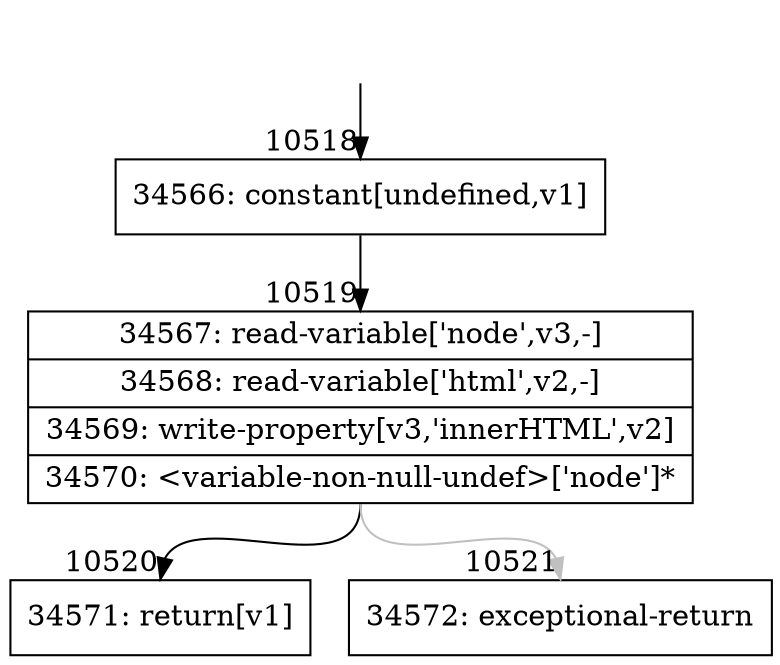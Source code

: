 digraph {
rankdir="TD"
BB_entry797[shape=none,label=""];
BB_entry797 -> BB10518 [tailport=s, headport=n, headlabel="    10518"]
BB10518 [shape=record label="{34566: constant[undefined,v1]}" ] 
BB10518 -> BB10519 [tailport=s, headport=n, headlabel="      10519"]
BB10519 [shape=record label="{34567: read-variable['node',v3,-]|34568: read-variable['html',v2,-]|34569: write-property[v3,'innerHTML',v2]|34570: \<variable-non-null-undef\>['node']*}" ] 
BB10519 -> BB10520 [tailport=s, headport=n, headlabel="      10520"]
BB10519 -> BB10521 [tailport=s, headport=n, color=gray, headlabel="      10521"]
BB10520 [shape=record label="{34571: return[v1]}" ] 
BB10521 [shape=record label="{34572: exceptional-return}" ] 
//#$~ 18972
}
